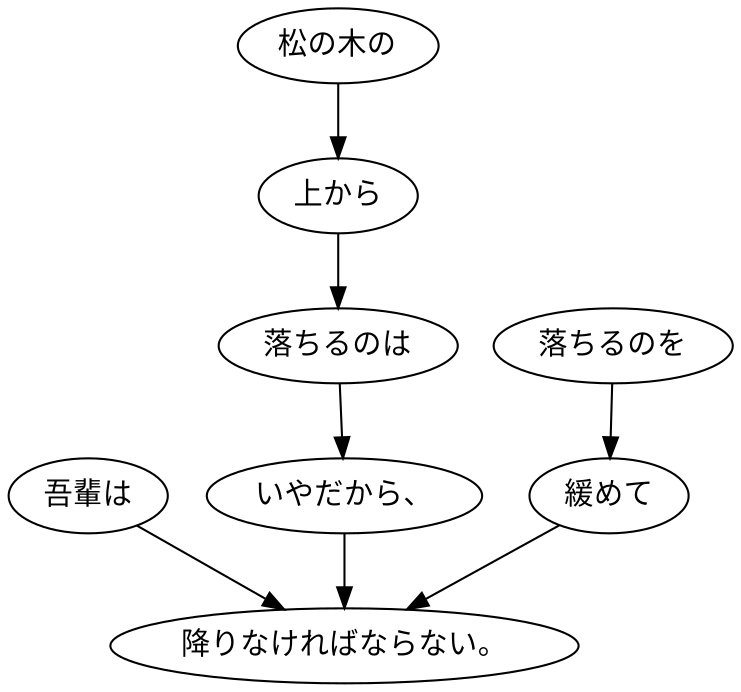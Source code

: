 digraph graph4103 {
	node0 [label="吾輩は"];
	node1 [label="松の木の"];
	node2 [label="上から"];
	node3 [label="落ちるのは"];
	node4 [label="いやだから、"];
	node5 [label="落ちるのを"];
	node6 [label="緩めて"];
	node7 [label="降りなければならない。"];
	node0 -> node7;
	node1 -> node2;
	node2 -> node3;
	node3 -> node4;
	node4 -> node7;
	node5 -> node6;
	node6 -> node7;
}
